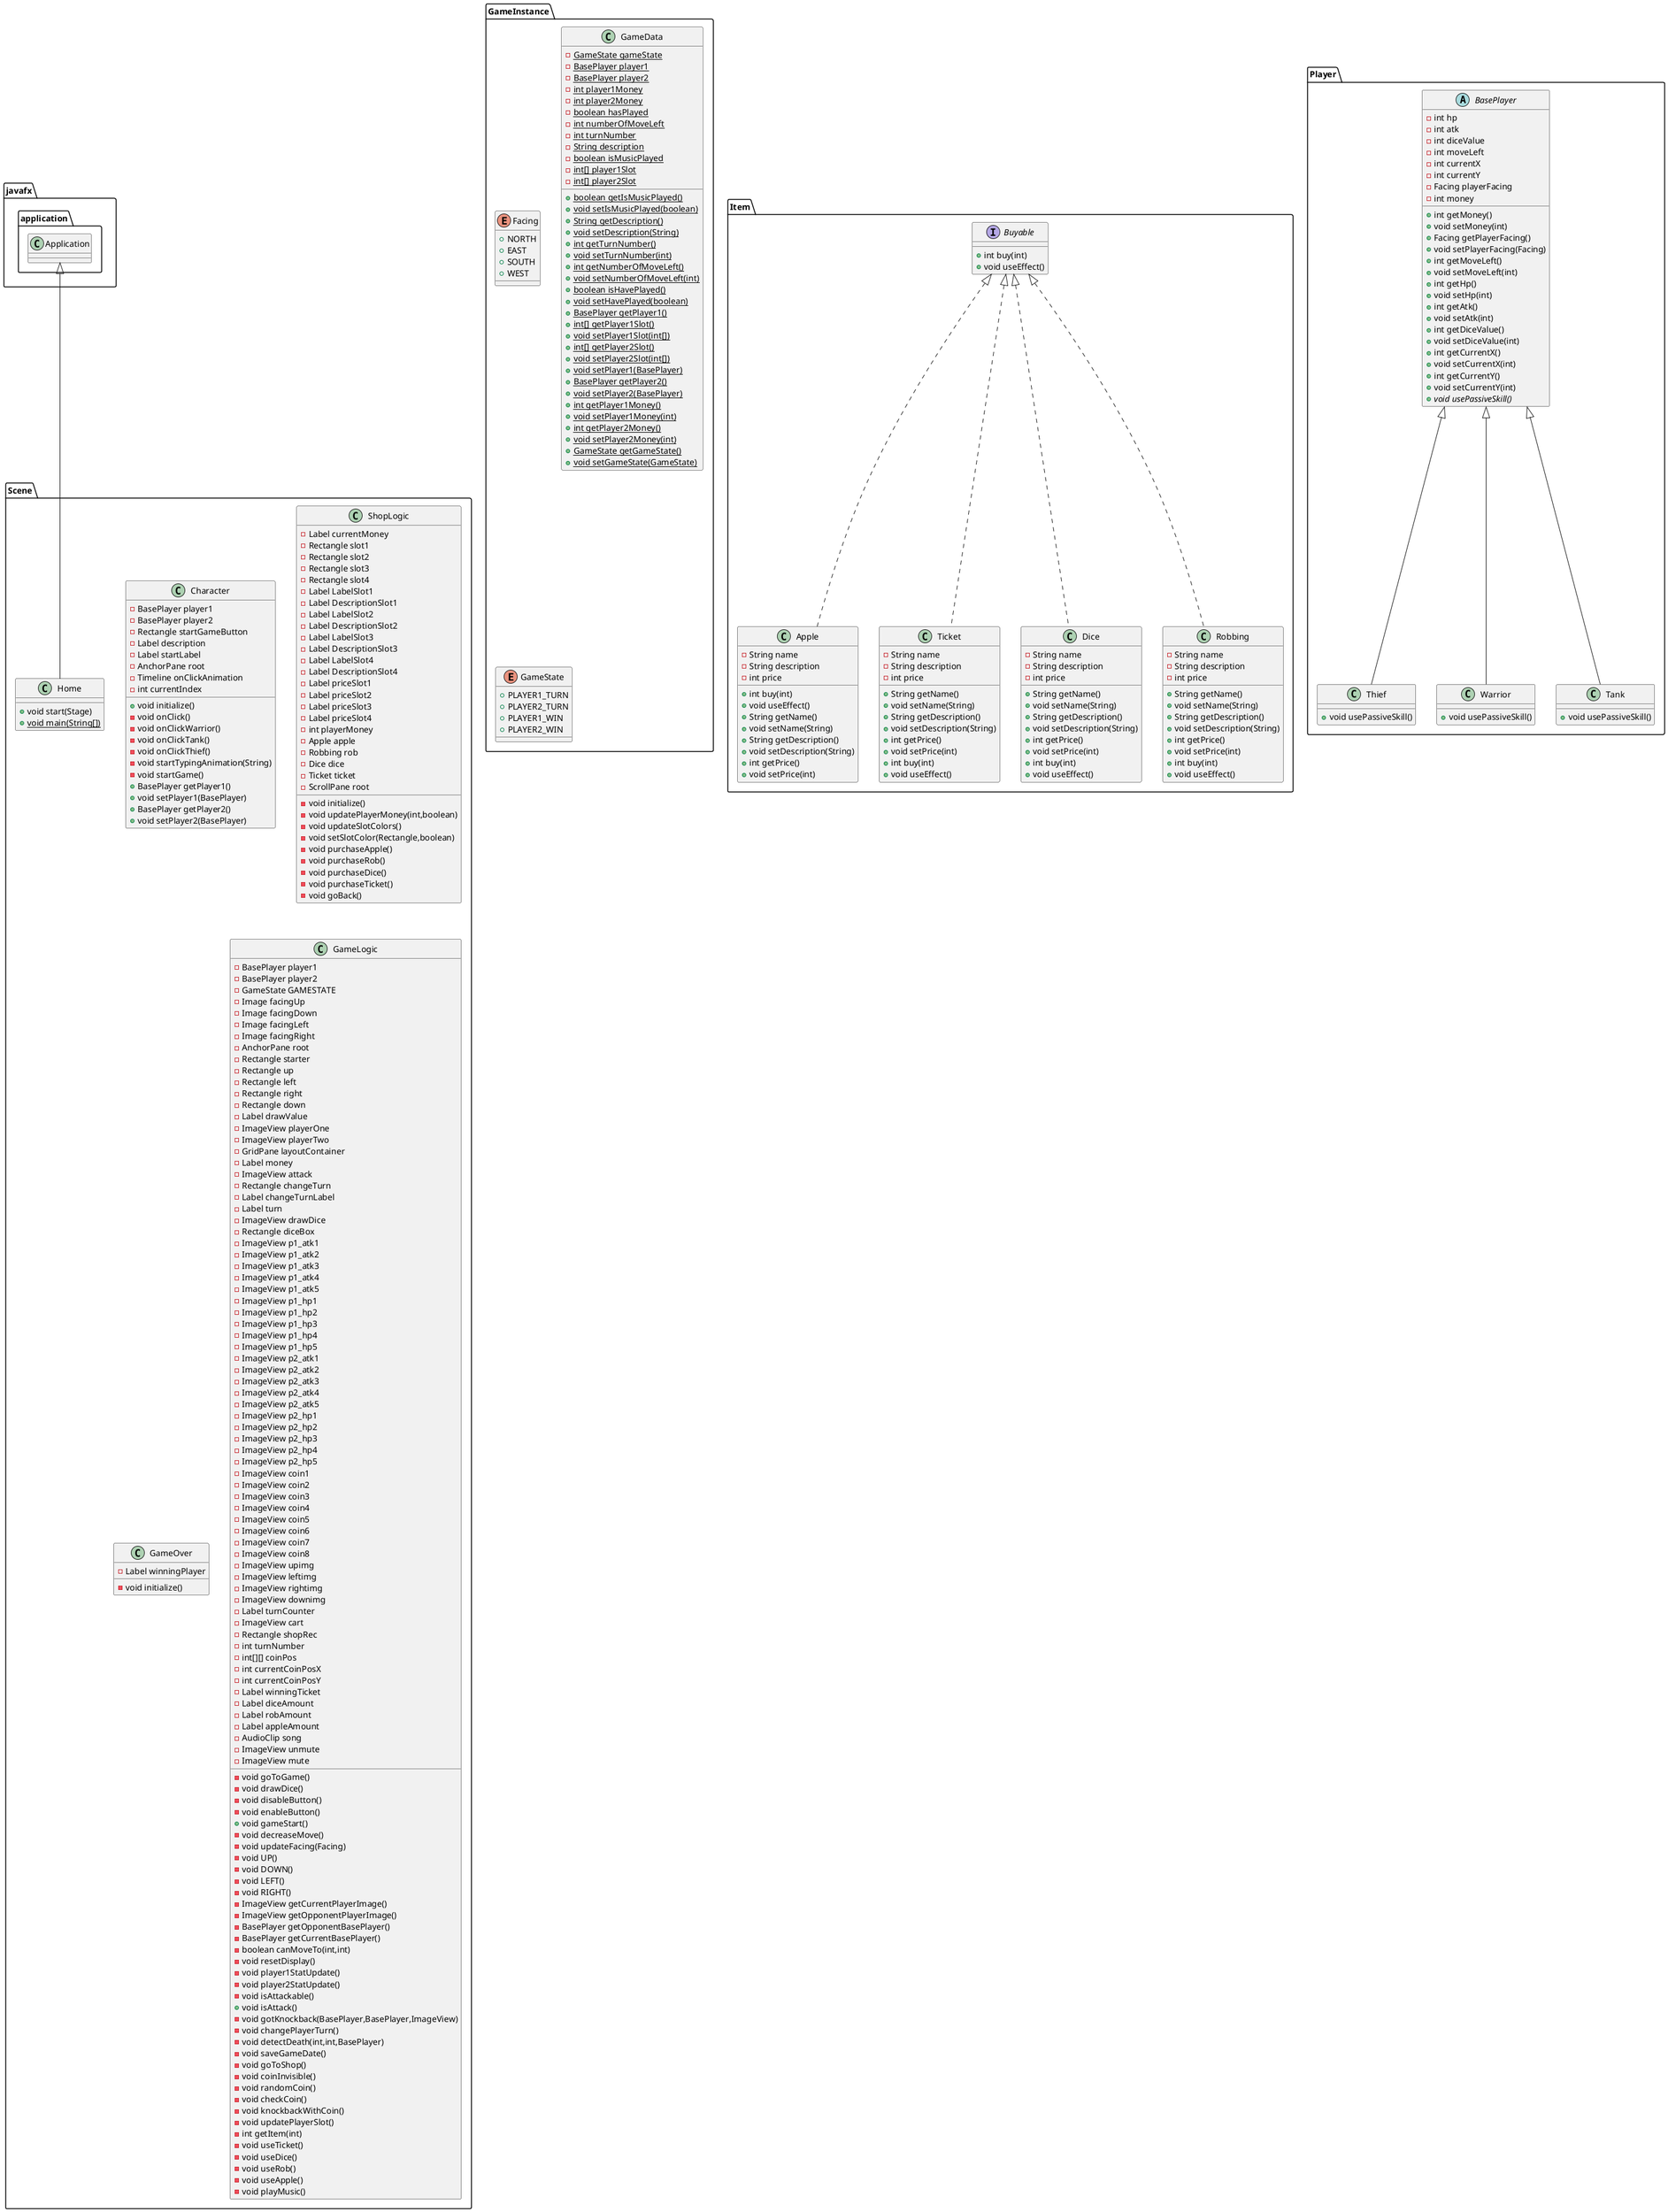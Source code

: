 @startuml
class Scene.Character {
- BasePlayer player1
- BasePlayer player2
- Rectangle startGameButton
- Label description
- Label startLabel
- AnchorPane root
- Timeline onClickAnimation
- int currentIndex
+ void initialize()
- void onClick()
- void onClickWarrior()
- void onClickTank()
- void onClickThief()
- void startTypingAnimation(String)
- void startGame()
+ BasePlayer getPlayer1()
+ void setPlayer1(BasePlayer)
+ BasePlayer getPlayer2()
+ void setPlayer2(BasePlayer)
}
class Item.Apple {
- String name
- String description
- int price
+ int buy(int)
+ void useEffect()
+ String getName()
+ void setName(String)
+ String getDescription()
+ void setDescription(String)
+ int getPrice()
+ void setPrice(int)
}
class Player.Thief {
+ void usePassiveSkill()
}
class Player.Warrior {
+ void usePassiveSkill()
}
class Item.Ticket {
- String name
- String description
- int price
+ String getName()
+ void setName(String)
+ String getDescription()
+ void setDescription(String)
+ int getPrice()
+ void setPrice(int)
+ int buy(int)
+ void useEffect()
}
class Scene.ShopLogic {
- Label currentMoney
- Rectangle slot1
- Rectangle slot2
- Rectangle slot3
- Rectangle slot4
- Label LabelSlot1
- Label DescriptionSlot1
- Label LabelSlot2
- Label DescriptionSlot2
- Label LabelSlot3
- Label DescriptionSlot3
- Label LabelSlot4
- Label DescriptionSlot4
- Label priceSlot1
- Label priceSlot2
- Label priceSlot3
- Label priceSlot4
- int playerMoney
- Apple apple
- Robbing rob
- Dice dice
- Ticket ticket
- ScrollPane root
- void initialize()
- void updatePlayerMoney(int,boolean)
- void updateSlotColors()
- void setSlotColor(Rectangle,boolean)
- void purchaseApple()
- void purchaseRob()
- void purchaseDice()
- void purchaseTicket()
- void goBack()
}
class Item.Dice {
- String name
- String description
- int price
+ String getName()
+ void setName(String)
+ String getDescription()
+ void setDescription(String)
+ int getPrice()
+ void setPrice(int)
+ int buy(int)
+ void useEffect()
}
class Scene.GameOver {
- Label winningPlayer
- void initialize()
}
class Scene.GameLogic {
- BasePlayer player1
- BasePlayer player2
- GameState GAMESTATE
- Image facingUp
- Image facingDown
- Image facingLeft
- Image facingRight
- AnchorPane root
- Rectangle starter
- Rectangle up
- Rectangle left
- Rectangle right
- Rectangle down
- Label drawValue
- ImageView playerOne
- ImageView playerTwo
- GridPane layoutContainer
- Label money
- ImageView attack
- Rectangle changeTurn
- Label changeTurnLabel
- Label turn
- ImageView drawDice
- Rectangle diceBox
- ImageView p1_atk1
- ImageView p1_atk2
- ImageView p1_atk3
- ImageView p1_atk4
- ImageView p1_atk5
- ImageView p1_hp1
- ImageView p1_hp2
- ImageView p1_hp3
- ImageView p1_hp4
- ImageView p1_hp5
- ImageView p2_atk1
- ImageView p2_atk2
- ImageView p2_atk3
- ImageView p2_atk4
- ImageView p2_atk5
- ImageView p2_hp1
- ImageView p2_hp2
- ImageView p2_hp3
- ImageView p2_hp4
- ImageView p2_hp5
- ImageView coin1
- ImageView coin2
- ImageView coin3
- ImageView coin4
- ImageView coin5
- ImageView coin6
- ImageView coin7
- ImageView coin8
- ImageView upimg
- ImageView leftimg
- ImageView rightimg
- ImageView downimg
- Label turnCounter
- ImageView cart
- Rectangle shopRec
- int turnNumber
- int[][] coinPos
- int currentCoinPosX
- int currentCoinPosY
- Label winningTicket
- Label diceAmount
- Label robAmount
- Label appleAmount
- AudioClip song
- ImageView unmute
- ImageView mute
- void goToGame()
- void drawDice()
- void disableButton()
- void enableButton()
+ void gameStart()
- void decreaseMove()
- void updateFacing(Facing)
- void UP()
- void DOWN()
- void LEFT()
- void RIGHT()
- ImageView getCurrentPlayerImage()
- ImageView getOpponentPlayerImage()
- BasePlayer getOpponentBasePlayer()
- BasePlayer getCurrentBasePlayer()
- boolean canMoveTo(int,int)
- void resetDisplay()
- void player1StatUpdate()
- void player2StatUpdate()
- void isAttackable()
+ void isAttack()
- void gotKnockback(BasePlayer,BasePlayer,ImageView)
- void changePlayerTurn()
- void detectDeath(int,int,BasePlayer)
- void saveGameDate()
- void goToShop()
- void coinInvisible()
- void randomCoin()
- void checkCoin()
- void knockbackWithCoin()
- void updatePlayerSlot()
- int getItem(int)
- void useTicket()
- void useDice()
- void useRob()
- void useApple()
- void playMusic()
}
enum GameInstance.Facing {
+  NORTH
+  EAST
+  SOUTH
+  WEST
}
interface Item.Buyable {
+ int buy(int)
+ void useEffect()
}
class Player.Tank {
+ void usePassiveSkill()
}
abstract class Player.BasePlayer {
- int hp
- int atk
- int diceValue
- int moveLeft
- int currentX
- int currentY
- Facing playerFacing
- int money
+ int getMoney()
+ void setMoney(int)
+ Facing getPlayerFacing()
+ void setPlayerFacing(Facing)
+ int getMoveLeft()
+ void setMoveLeft(int)
+ int getHp()
+ void setHp(int)
+ int getAtk()
+ void setAtk(int)
+ int getDiceValue()
+ void setDiceValue(int)
+ int getCurrentX()
+ void setCurrentX(int)
+ int getCurrentY()
+ void setCurrentY(int)
+ {abstract}void usePassiveSkill()
}
class GameInstance.GameData {
- {static} GameState gameState
- {static} BasePlayer player1
- {static} BasePlayer player2
- {static} int player1Money
- {static} int player2Money
- {static} boolean hasPlayed
- {static} int numberOfMoveLeft
- {static} int turnNumber
- {static} String description
- {static} boolean isMusicPlayed
- {static} int[] player1Slot
- {static} int[] player2Slot
+ {static} boolean getIsMusicPlayed()
+ {static} void setIsMusicPlayed(boolean)
+ {static} String getDescription()
+ {static} void setDescription(String)
+ {static} int getTurnNumber()
+ {static} void setTurnNumber(int)
+ {static} int getNumberOfMoveLeft()
+ {static} void setNumberOfMoveLeft(int)
+ {static} boolean isHavePlayed()
+ {static} void setHavePlayed(boolean)
+ {static} BasePlayer getPlayer1()
+ {static} int[] getPlayer1Slot()
+ {static} void setPlayer1Slot(int[])
+ {static} int[] getPlayer2Slot()
+ {static} void setPlayer2Slot(int[])
+ {static} void setPlayer1(BasePlayer)
+ {static} BasePlayer getPlayer2()
+ {static} void setPlayer2(BasePlayer)
+ {static} int getPlayer1Money()
+ {static} void setPlayer1Money(int)
+ {static} int getPlayer2Money()
+ {static} void setPlayer2Money(int)
+ {static} GameState getGameState()
+ {static} void setGameState(GameState)
}
class Item.Robbing {
- String name
- String description
- int price
+ String getName()
+ void setName(String)
+ String getDescription()
+ void setDescription(String)
+ int getPrice()
+ void setPrice(int)
+ int buy(int)
+ void useEffect()
}
enum GameInstance.GameState {
+  PLAYER1_TURN
+  PLAYER2_TURN
+  PLAYER1_WIN
+  PLAYER2_WIN
}
class Scene.Home {
+ void start(Stage)
+ {static} void main(String[])
}


Item.Buyable <|.. Item.Apple
Player.BasePlayer <|-- Player.Thief
Player.BasePlayer <|-- Player.Warrior
Item.Buyable <|.. Item.Ticket
Item.Buyable <|.. Item.Dice
Player.BasePlayer <|-- Player.Tank
Item.Buyable <|.. Item.Robbing
javafx.application.Application <|-- Scene.Home
@enduml